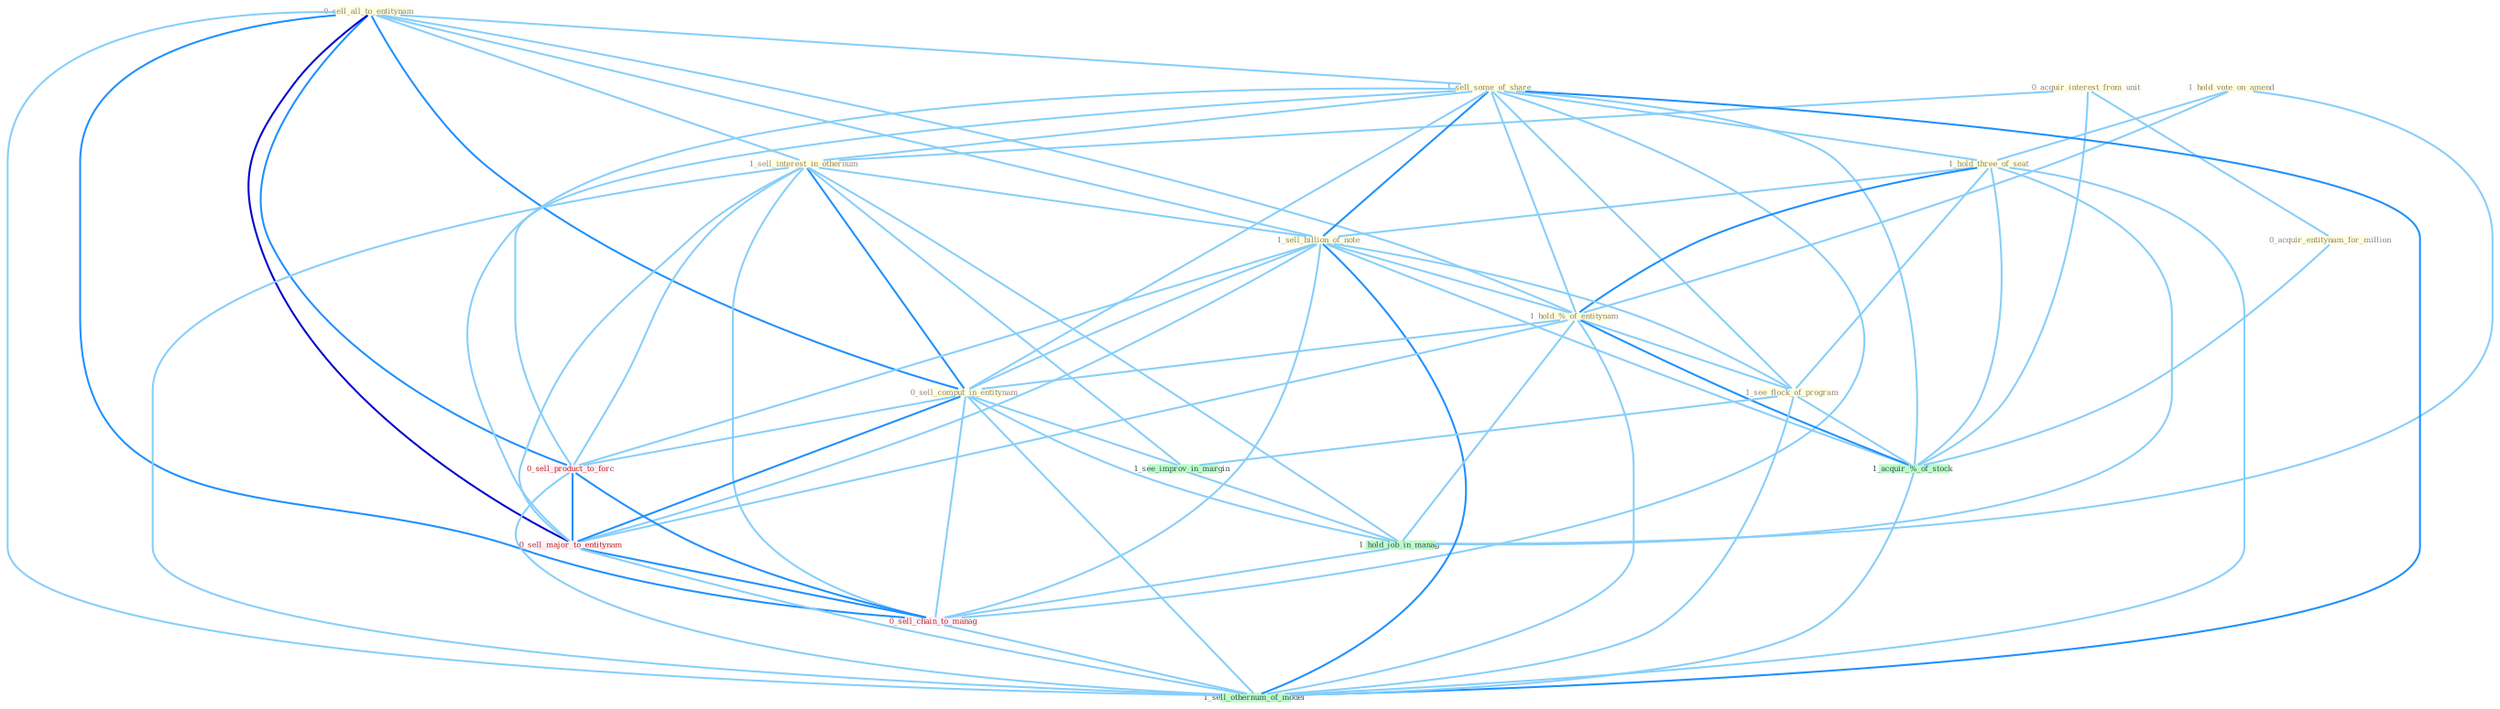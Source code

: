 Graph G{ 
    node
    [shape=polygon,style=filled,width=.5,height=.06,color="#BDFCC9",fixedsize=true,fontsize=4,
    fontcolor="#2f4f4f"];
    {node
    [color="#ffffe0", fontcolor="#8b7d6b"] "0_acquir_interest_from_unit " "0_sell_all_to_entitynam " "1_hold_vote_on_amend " "1_sell_some_of_share " "1_sell_interest_in_othernum " "1_hold_three_of_seat " "1_sell_billion_of_note " "0_acquir_entitynam_for_million " "1_hold_%_of_entitynam " "0_sell_comput_in_entitynam " "1_see_flock_of_program "}
{node [color="#fff0f5", fontcolor="#b22222"] "0_sell_product_to_forc " "0_sell_major_to_entitynam " "0_sell_chain_to_manag "}
edge [color="#B0E2FF"];

	"0_acquir_interest_from_unit " -- "1_sell_interest_in_othernum " [w="1", color="#87cefa" ];
	"0_acquir_interest_from_unit " -- "0_acquir_entitynam_for_million " [w="1", color="#87cefa" ];
	"0_acquir_interest_from_unit " -- "1_acquir_%_of_stock " [w="1", color="#87cefa" ];
	"0_sell_all_to_entitynam " -- "1_sell_some_of_share " [w="1", color="#87cefa" ];
	"0_sell_all_to_entitynam " -- "1_sell_interest_in_othernum " [w="1", color="#87cefa" ];
	"0_sell_all_to_entitynam " -- "1_sell_billion_of_note " [w="1", color="#87cefa" ];
	"0_sell_all_to_entitynam " -- "1_hold_%_of_entitynam " [w="1", color="#87cefa" ];
	"0_sell_all_to_entitynam " -- "0_sell_comput_in_entitynam " [w="2", color="#1e90ff" , len=0.8];
	"0_sell_all_to_entitynam " -- "0_sell_product_to_forc " [w="2", color="#1e90ff" , len=0.8];
	"0_sell_all_to_entitynam " -- "0_sell_major_to_entitynam " [w="3", color="#0000cd" , len=0.6];
	"0_sell_all_to_entitynam " -- "0_sell_chain_to_manag " [w="2", color="#1e90ff" , len=0.8];
	"0_sell_all_to_entitynam " -- "1_sell_othernum_of_model " [w="1", color="#87cefa" ];
	"1_hold_vote_on_amend " -- "1_hold_three_of_seat " [w="1", color="#87cefa" ];
	"1_hold_vote_on_amend " -- "1_hold_%_of_entitynam " [w="1", color="#87cefa" ];
	"1_hold_vote_on_amend " -- "1_hold_job_in_manag " [w="1", color="#87cefa" ];
	"1_sell_some_of_share " -- "1_sell_interest_in_othernum " [w="1", color="#87cefa" ];
	"1_sell_some_of_share " -- "1_hold_three_of_seat " [w="1", color="#87cefa" ];
	"1_sell_some_of_share " -- "1_sell_billion_of_note " [w="2", color="#1e90ff" , len=0.8];
	"1_sell_some_of_share " -- "1_hold_%_of_entitynam " [w="1", color="#87cefa" ];
	"1_sell_some_of_share " -- "0_sell_comput_in_entitynam " [w="1", color="#87cefa" ];
	"1_sell_some_of_share " -- "1_see_flock_of_program " [w="1", color="#87cefa" ];
	"1_sell_some_of_share " -- "1_acquir_%_of_stock " [w="1", color="#87cefa" ];
	"1_sell_some_of_share " -- "0_sell_product_to_forc " [w="1", color="#87cefa" ];
	"1_sell_some_of_share " -- "0_sell_major_to_entitynam " [w="1", color="#87cefa" ];
	"1_sell_some_of_share " -- "0_sell_chain_to_manag " [w="1", color="#87cefa" ];
	"1_sell_some_of_share " -- "1_sell_othernum_of_model " [w="2", color="#1e90ff" , len=0.8];
	"1_sell_interest_in_othernum " -- "1_sell_billion_of_note " [w="1", color="#87cefa" ];
	"1_sell_interest_in_othernum " -- "0_sell_comput_in_entitynam " [w="2", color="#1e90ff" , len=0.8];
	"1_sell_interest_in_othernum " -- "1_see_improv_in_margin " [w="1", color="#87cefa" ];
	"1_sell_interest_in_othernum " -- "1_hold_job_in_manag " [w="1", color="#87cefa" ];
	"1_sell_interest_in_othernum " -- "0_sell_product_to_forc " [w="1", color="#87cefa" ];
	"1_sell_interest_in_othernum " -- "0_sell_major_to_entitynam " [w="1", color="#87cefa" ];
	"1_sell_interest_in_othernum " -- "0_sell_chain_to_manag " [w="1", color="#87cefa" ];
	"1_sell_interest_in_othernum " -- "1_sell_othernum_of_model " [w="1", color="#87cefa" ];
	"1_hold_three_of_seat " -- "1_sell_billion_of_note " [w="1", color="#87cefa" ];
	"1_hold_three_of_seat " -- "1_hold_%_of_entitynam " [w="2", color="#1e90ff" , len=0.8];
	"1_hold_three_of_seat " -- "1_see_flock_of_program " [w="1", color="#87cefa" ];
	"1_hold_three_of_seat " -- "1_acquir_%_of_stock " [w="1", color="#87cefa" ];
	"1_hold_three_of_seat " -- "1_hold_job_in_manag " [w="1", color="#87cefa" ];
	"1_hold_three_of_seat " -- "1_sell_othernum_of_model " [w="1", color="#87cefa" ];
	"1_sell_billion_of_note " -- "1_hold_%_of_entitynam " [w="1", color="#87cefa" ];
	"1_sell_billion_of_note " -- "0_sell_comput_in_entitynam " [w="1", color="#87cefa" ];
	"1_sell_billion_of_note " -- "1_see_flock_of_program " [w="1", color="#87cefa" ];
	"1_sell_billion_of_note " -- "1_acquir_%_of_stock " [w="1", color="#87cefa" ];
	"1_sell_billion_of_note " -- "0_sell_product_to_forc " [w="1", color="#87cefa" ];
	"1_sell_billion_of_note " -- "0_sell_major_to_entitynam " [w="1", color="#87cefa" ];
	"1_sell_billion_of_note " -- "0_sell_chain_to_manag " [w="1", color="#87cefa" ];
	"1_sell_billion_of_note " -- "1_sell_othernum_of_model " [w="2", color="#1e90ff" , len=0.8];
	"0_acquir_entitynam_for_million " -- "1_acquir_%_of_stock " [w="1", color="#87cefa" ];
	"1_hold_%_of_entitynam " -- "0_sell_comput_in_entitynam " [w="1", color="#87cefa" ];
	"1_hold_%_of_entitynam " -- "1_see_flock_of_program " [w="1", color="#87cefa" ];
	"1_hold_%_of_entitynam " -- "1_acquir_%_of_stock " [w="2", color="#1e90ff" , len=0.8];
	"1_hold_%_of_entitynam " -- "1_hold_job_in_manag " [w="1", color="#87cefa" ];
	"1_hold_%_of_entitynam " -- "0_sell_major_to_entitynam " [w="1", color="#87cefa" ];
	"1_hold_%_of_entitynam " -- "1_sell_othernum_of_model " [w="1", color="#87cefa" ];
	"0_sell_comput_in_entitynam " -- "1_see_improv_in_margin " [w="1", color="#87cefa" ];
	"0_sell_comput_in_entitynam " -- "1_hold_job_in_manag " [w="1", color="#87cefa" ];
	"0_sell_comput_in_entitynam " -- "0_sell_product_to_forc " [w="1", color="#87cefa" ];
	"0_sell_comput_in_entitynam " -- "0_sell_major_to_entitynam " [w="2", color="#1e90ff" , len=0.8];
	"0_sell_comput_in_entitynam " -- "0_sell_chain_to_manag " [w="1", color="#87cefa" ];
	"0_sell_comput_in_entitynam " -- "1_sell_othernum_of_model " [w="1", color="#87cefa" ];
	"1_see_flock_of_program " -- "1_see_improv_in_margin " [w="1", color="#87cefa" ];
	"1_see_flock_of_program " -- "1_acquir_%_of_stock " [w="1", color="#87cefa" ];
	"1_see_flock_of_program " -- "1_sell_othernum_of_model " [w="1", color="#87cefa" ];
	"1_see_improv_in_margin " -- "1_hold_job_in_manag " [w="1", color="#87cefa" ];
	"1_acquir_%_of_stock " -- "1_sell_othernum_of_model " [w="1", color="#87cefa" ];
	"1_hold_job_in_manag " -- "0_sell_chain_to_manag " [w="1", color="#87cefa" ];
	"0_sell_product_to_forc " -- "0_sell_major_to_entitynam " [w="2", color="#1e90ff" , len=0.8];
	"0_sell_product_to_forc " -- "0_sell_chain_to_manag " [w="2", color="#1e90ff" , len=0.8];
	"0_sell_product_to_forc " -- "1_sell_othernum_of_model " [w="1", color="#87cefa" ];
	"0_sell_major_to_entitynam " -- "0_sell_chain_to_manag " [w="2", color="#1e90ff" , len=0.8];
	"0_sell_major_to_entitynam " -- "1_sell_othernum_of_model " [w="1", color="#87cefa" ];
	"0_sell_chain_to_manag " -- "1_sell_othernum_of_model " [w="1", color="#87cefa" ];
}